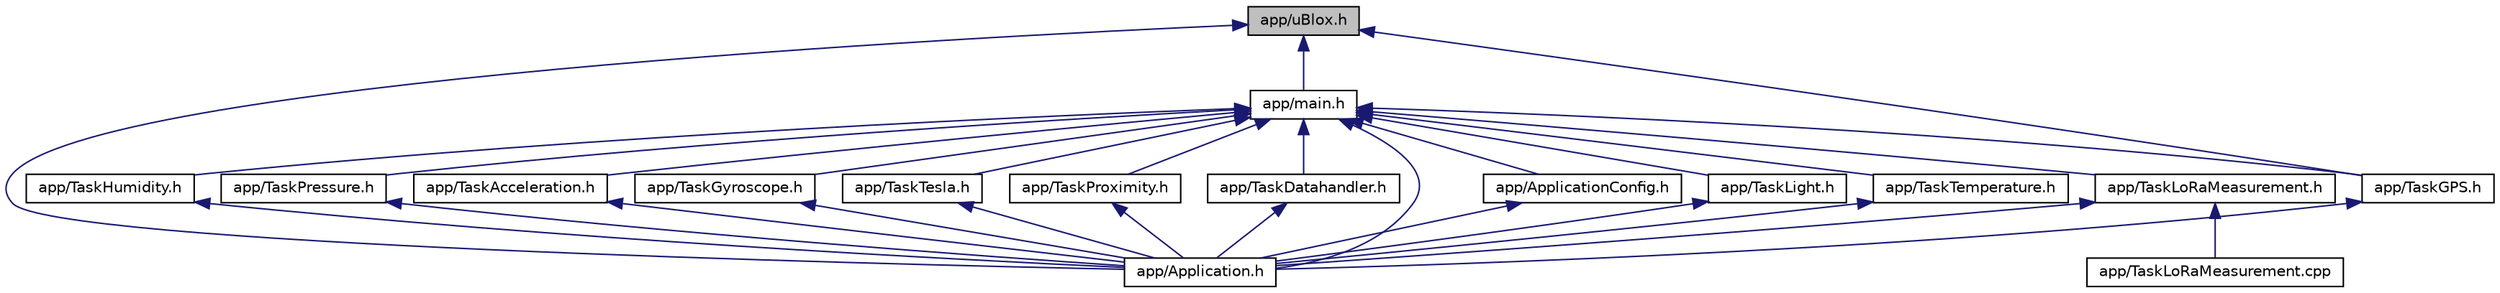 digraph "app/uBlox.h"
{
  edge [fontname="Helvetica",fontsize="10",labelfontname="Helvetica",labelfontsize="10"];
  node [fontname="Helvetica",fontsize="10",shape=record];
  Node1 [label="app/uBlox.h",height=0.2,width=0.4,color="black", fillcolor="grey75", style="filled", fontcolor="black"];
  Node1 -> Node2 [dir="back",color="midnightblue",fontsize="10",style="solid",fontname="Helvetica"];
  Node2 [label="app/main.h",height=0.2,width=0.4,color="black", fillcolor="white", style="filled",URL="$main_8h_source.html"];
  Node2 -> Node3 [dir="back",color="midnightblue",fontsize="10",style="solid",fontname="Helvetica"];
  Node3 [label="app/ApplicationConfig.h",height=0.2,width=0.4,color="black", fillcolor="white", style="filled",URL="$_application_config_8h_source.html"];
  Node3 -> Node4 [dir="back",color="midnightblue",fontsize="10",style="solid",fontname="Helvetica"];
  Node4 [label="app/Application.h",height=0.2,width=0.4,color="black", fillcolor="white", style="filled",URL="$_application_8h_source.html"];
  Node2 -> Node5 [dir="back",color="midnightblue",fontsize="10",style="solid",fontname="Helvetica"];
  Node5 [label="app/TaskLight.h",height=0.2,width=0.4,color="black", fillcolor="white", style="filled",URL="$_task_light_8h.html"];
  Node5 -> Node4 [dir="back",color="midnightblue",fontsize="10",style="solid",fontname="Helvetica"];
  Node2 -> Node6 [dir="back",color="midnightblue",fontsize="10",style="solid",fontname="Helvetica"];
  Node6 [label="app/TaskTemperature.h",height=0.2,width=0.4,color="black", fillcolor="white", style="filled",URL="$_task_temperature_8h.html"];
  Node6 -> Node4 [dir="back",color="midnightblue",fontsize="10",style="solid",fontname="Helvetica"];
  Node2 -> Node7 [dir="back",color="midnightblue",fontsize="10",style="solid",fontname="Helvetica"];
  Node7 [label="app/TaskHumidity.h",height=0.2,width=0.4,color="black", fillcolor="white", style="filled",URL="$_task_humidity_8h_source.html"];
  Node7 -> Node4 [dir="back",color="midnightblue",fontsize="10",style="solid",fontname="Helvetica"];
  Node2 -> Node8 [dir="back",color="midnightblue",fontsize="10",style="solid",fontname="Helvetica"];
  Node8 [label="app/TaskPressure.h",height=0.2,width=0.4,color="black", fillcolor="white", style="filled",URL="$_task_pressure_8h.html"];
  Node8 -> Node4 [dir="back",color="midnightblue",fontsize="10",style="solid",fontname="Helvetica"];
  Node2 -> Node9 [dir="back",color="midnightblue",fontsize="10",style="solid",fontname="Helvetica"];
  Node9 [label="app/TaskAcceleration.h",height=0.2,width=0.4,color="black", fillcolor="white", style="filled",URL="$_task_acceleration_8h.html"];
  Node9 -> Node4 [dir="back",color="midnightblue",fontsize="10",style="solid",fontname="Helvetica"];
  Node2 -> Node10 [dir="back",color="midnightblue",fontsize="10",style="solid",fontname="Helvetica"];
  Node10 [label="app/TaskGyroscope.h",height=0.2,width=0.4,color="black", fillcolor="white", style="filled",URL="$_task_gyroscope_8h.html"];
  Node10 -> Node4 [dir="back",color="midnightblue",fontsize="10",style="solid",fontname="Helvetica"];
  Node2 -> Node11 [dir="back",color="midnightblue",fontsize="10",style="solid",fontname="Helvetica"];
  Node11 [label="app/TaskTesla.h",height=0.2,width=0.4,color="black", fillcolor="white", style="filled",URL="$_task_tesla_8h.html"];
  Node11 -> Node4 [dir="back",color="midnightblue",fontsize="10",style="solid",fontname="Helvetica"];
  Node2 -> Node12 [dir="back",color="midnightblue",fontsize="10",style="solid",fontname="Helvetica"];
  Node12 [label="app/TaskProximity.h",height=0.2,width=0.4,color="black", fillcolor="white", style="filled",URL="$_task_proximity_8h.html"];
  Node12 -> Node4 [dir="back",color="midnightblue",fontsize="10",style="solid",fontname="Helvetica"];
  Node2 -> Node13 [dir="back",color="midnightblue",fontsize="10",style="solid",fontname="Helvetica"];
  Node13 [label="app/TaskGPS.h",height=0.2,width=0.4,color="black", fillcolor="white", style="filled",URL="$_task_g_p_s_8h.html"];
  Node13 -> Node4 [dir="back",color="midnightblue",fontsize="10",style="solid",fontname="Helvetica"];
  Node2 -> Node14 [dir="back",color="midnightblue",fontsize="10",style="solid",fontname="Helvetica"];
  Node14 [label="app/TaskLoRaMeasurement.h",height=0.2,width=0.4,color="black", fillcolor="white", style="filled",URL="$_task_lo_ra_measurement_8h.html"];
  Node14 -> Node4 [dir="back",color="midnightblue",fontsize="10",style="solid",fontname="Helvetica"];
  Node14 -> Node15 [dir="back",color="midnightblue",fontsize="10",style="solid",fontname="Helvetica"];
  Node15 [label="app/TaskLoRaMeasurement.cpp",height=0.2,width=0.4,color="black", fillcolor="white", style="filled",URL="$_task_lo_ra_measurement_8cpp.html"];
  Node2 -> Node16 [dir="back",color="midnightblue",fontsize="10",style="solid",fontname="Helvetica"];
  Node16 [label="app/TaskDatahandler.h",height=0.2,width=0.4,color="black", fillcolor="white", style="filled",URL="$_task_datahandler_8h.html"];
  Node16 -> Node4 [dir="back",color="midnightblue",fontsize="10",style="solid",fontname="Helvetica"];
  Node2 -> Node4 [dir="back",color="midnightblue",fontsize="10",style="solid",fontname="Helvetica"];
  Node1 -> Node4 [dir="back",color="midnightblue",fontsize="10",style="solid",fontname="Helvetica"];
  Node1 -> Node13 [dir="back",color="midnightblue",fontsize="10",style="solid",fontname="Helvetica"];
}
